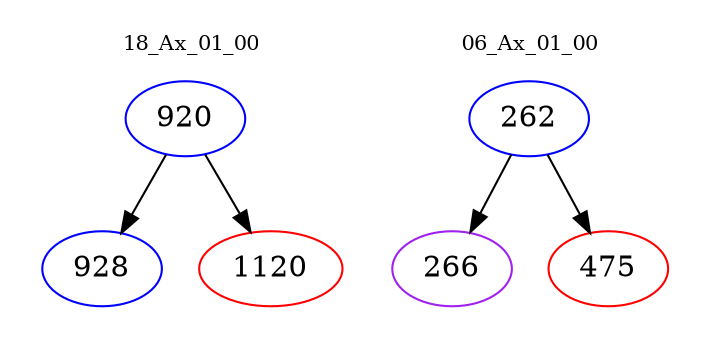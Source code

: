 digraph{
subgraph cluster_0 {
color = white
label = "18_Ax_01_00";
fontsize=10;
T0_920 [label="920", color="blue"]
T0_920 -> T0_928 [color="black"]
T0_928 [label="928", color="blue"]
T0_920 -> T0_1120 [color="black"]
T0_1120 [label="1120", color="red"]
}
subgraph cluster_1 {
color = white
label = "06_Ax_01_00";
fontsize=10;
T1_262 [label="262", color="blue"]
T1_262 -> T1_266 [color="black"]
T1_266 [label="266", color="purple"]
T1_262 -> T1_475 [color="black"]
T1_475 [label="475", color="red"]
}
}
